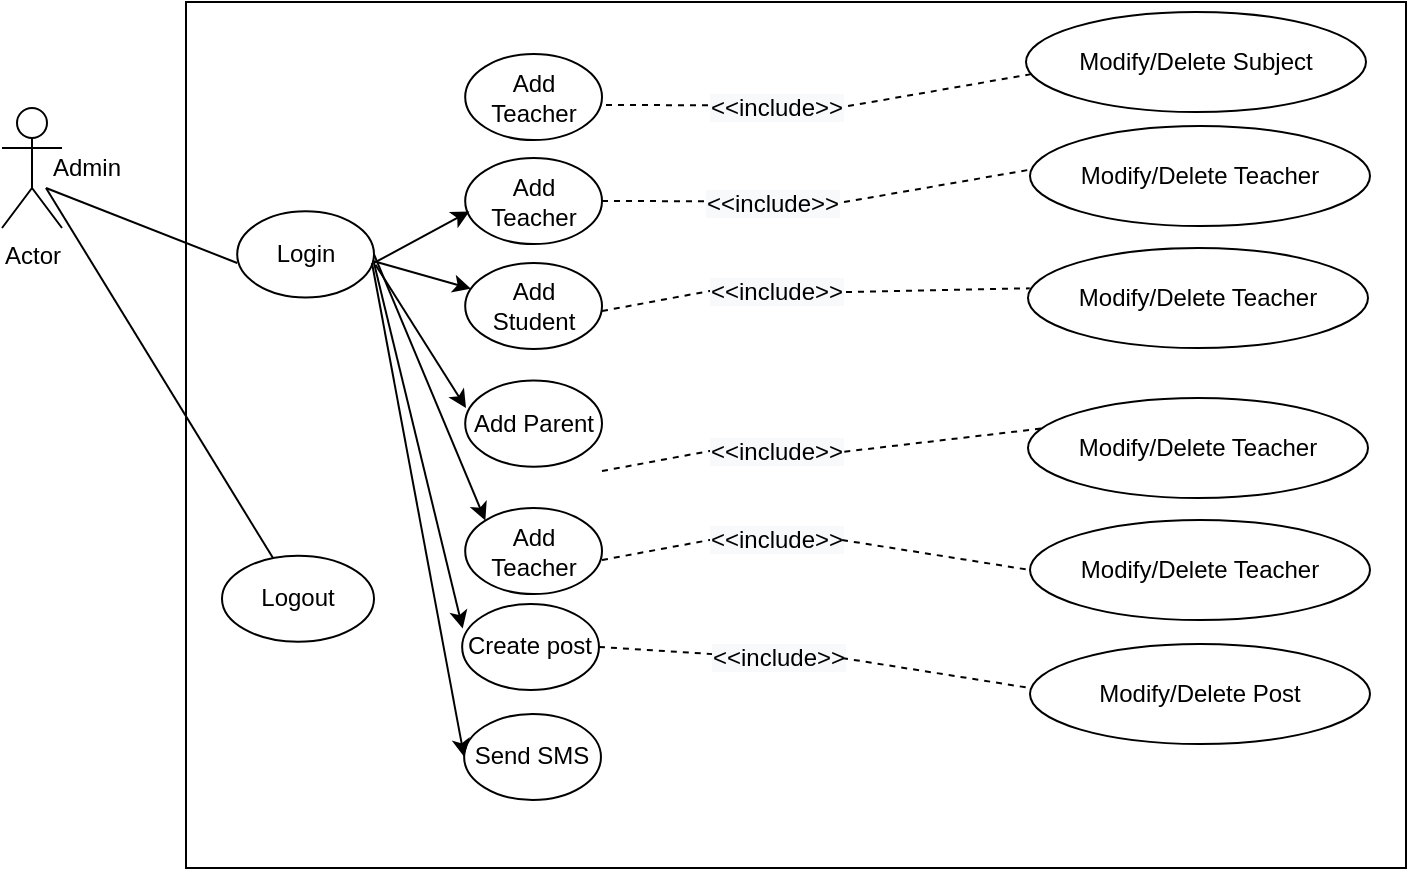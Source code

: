 <mxfile version="17.4.2" type="device"><diagram id="Z8378m6fibZduNSS7PqW" name="Page-1"><mxGraphModel dx="868" dy="563" grid="1" gridSize="10" guides="1" tooltips="1" connect="1" arrows="1" fold="1" page="1" pageScale="1" pageWidth="850" pageHeight="1100" math="0" shadow="0"><root><mxCell id="0"/><mxCell id="1" parent="0"/><mxCell id="Uxd1wWM506OGznyOTPHq-2" value="" style="rounded=0;whiteSpace=wrap;html=1;" parent="1" vertex="1"><mxGeometry x="150" y="437" width="610" height="433" as="geometry"/></mxCell><object label="Actor" Admin="Admin" id="Uxd1wWM506OGznyOTPHq-3"><mxCell style="shape=umlActor;verticalLabelPosition=bottom;verticalAlign=top;html=1;outlineConnect=0;" parent="1" vertex="1"><mxGeometry x="58" y="490" width="30" height="60" as="geometry"/></mxCell></object><mxCell id="2-RM1fxnWcJ4XnLTL0Xh-4" value="Admin" style="text;html=1;resizable=0;autosize=1;align=center;verticalAlign=middle;points=[];fillColor=none;strokeColor=none;rounded=0;" parent="1" vertex="1"><mxGeometry x="75" y="510" width="50" height="20" as="geometry"/></mxCell><mxCell id="2-RM1fxnWcJ4XnLTL0Xh-23" value="" style="group" parent="1" vertex="1" connectable="0"><mxGeometry x="571" y="470" width="171" height="338" as="geometry"/></mxCell><mxCell id="2-RM1fxnWcJ4XnLTL0Xh-19" value="Modify/Delete Teacher" style="ellipse;whiteSpace=wrap;html=1;" parent="2-RM1fxnWcJ4XnLTL0Xh-23" vertex="1"><mxGeometry x="1" y="29" width="170" height="50" as="geometry"/></mxCell><mxCell id="2-RM1fxnWcJ4XnLTL0Xh-20" value="Modify/Delete Teacher" style="ellipse;whiteSpace=wrap;html=1;" parent="2-RM1fxnWcJ4XnLTL0Xh-23" vertex="1"><mxGeometry y="90" width="170" height="50" as="geometry"/></mxCell><mxCell id="2-RM1fxnWcJ4XnLTL0Xh-21" value="Modify/Delete Teacher" style="ellipse;whiteSpace=wrap;html=1;" parent="2-RM1fxnWcJ4XnLTL0Xh-23" vertex="1"><mxGeometry y="165" width="170" height="50" as="geometry"/></mxCell><mxCell id="2-RM1fxnWcJ4XnLTL0Xh-22" value="Modify/Delete Teacher" style="ellipse;whiteSpace=wrap;html=1;" parent="2-RM1fxnWcJ4XnLTL0Xh-23" vertex="1"><mxGeometry x="1" y="226" width="170" height="50" as="geometry"/></mxCell><mxCell id="2-RM1fxnWcJ4XnLTL0Xh-31" value="" style="group" parent="1" vertex="1" connectable="0"><mxGeometry x="168" y="490" width="190" height="291" as="geometry"/></mxCell><mxCell id="Uxd1wWM506OGznyOTPHq-4" value="Login" style="ellipse;whiteSpace=wrap;html=1;" parent="2-RM1fxnWcJ4XnLTL0Xh-31" vertex="1"><mxGeometry x="7.6" y="51.657" width="68.4" height="43.047" as="geometry"/></mxCell><mxCell id="Uxd1wWM506OGznyOTPHq-5" value="Logout" style="ellipse;whiteSpace=wrap;html=1;" parent="2-RM1fxnWcJ4XnLTL0Xh-31" vertex="1"><mxGeometry y="223.846" width="76" height="43.047" as="geometry"/></mxCell><mxCell id="Uxd1wWM506OGznyOTPHq-10" value="Add Teacher" style="ellipse;whiteSpace=wrap;html=1;" parent="2-RM1fxnWcJ4XnLTL0Xh-31" vertex="1"><mxGeometry x="121.6" y="25" width="68.4" height="43.047" as="geometry"/></mxCell><mxCell id="2-RM1fxnWcJ4XnLTL0Xh-3" value="" style="endArrow=none;html=1;rounded=0;entryX=0.1;entryY=1;entryDx=0;entryDy=0;entryPerimeter=0;" parent="2-RM1fxnWcJ4XnLTL0Xh-31" target="2-RM1fxnWcJ4XnLTL0Xh-4" edge="1"><mxGeometry width="50" height="50" relative="1" as="geometry"><mxPoint x="7.6" y="77.485" as="sourcePoint"/><mxPoint x="45.6" y="34.438" as="targetPoint"/></mxGeometry></mxCell><mxCell id="2-RM1fxnWcJ4XnLTL0Xh-5" value="" style="endArrow=none;html=1;rounded=0;entryX=0.1;entryY=1;entryDx=0;entryDy=0;entryPerimeter=0;" parent="2-RM1fxnWcJ4XnLTL0Xh-31" source="Uxd1wWM506OGznyOTPHq-5" target="2-RM1fxnWcJ4XnLTL0Xh-4" edge="1"><mxGeometry width="50" height="50" relative="1" as="geometry"><mxPoint x="15.2" y="86.095" as="sourcePoint"/><mxPoint x="-91.2" y="60.266" as="targetPoint"/></mxGeometry></mxCell><mxCell id="2-RM1fxnWcJ4XnLTL0Xh-7" value="Add Student" style="ellipse;whiteSpace=wrap;html=1;" parent="2-RM1fxnWcJ4XnLTL0Xh-31" vertex="1"><mxGeometry x="121.6" y="77.485" width="68.4" height="43.047" as="geometry"/></mxCell><mxCell id="2-RM1fxnWcJ4XnLTL0Xh-8" value="Create post" style="ellipse;whiteSpace=wrap;html=1;" parent="2-RM1fxnWcJ4XnLTL0Xh-31" vertex="1"><mxGeometry x="120.08" y="247.953" width="68.4" height="43.047" as="geometry"/></mxCell><mxCell id="2-RM1fxnWcJ4XnLTL0Xh-9" value="Add Parent" style="ellipse;whiteSpace=wrap;html=1;" parent="2-RM1fxnWcJ4XnLTL0Xh-31" vertex="1"><mxGeometry x="121.6" y="136.275" width="68.4" height="43.047" as="geometry"/></mxCell><mxCell id="2-RM1fxnWcJ4XnLTL0Xh-10" value="" style="endArrow=classic;html=1;rounded=0;entryX=0.031;entryY=0.62;entryDx=0;entryDy=0;entryPerimeter=0;" parent="2-RM1fxnWcJ4XnLTL0Xh-31" target="Uxd1wWM506OGznyOTPHq-10" edge="1"><mxGeometry width="50" height="50" relative="1" as="geometry"><mxPoint x="76" y="77.485" as="sourcePoint"/><mxPoint x="106.4" y="17.219" as="targetPoint"/></mxGeometry></mxCell><mxCell id="2-RM1fxnWcJ4XnLTL0Xh-14" value="" style="endArrow=classic;html=1;rounded=0;entryX=0.004;entryY=0.287;entryDx=0;entryDy=0;entryPerimeter=0;" parent="2-RM1fxnWcJ4XnLTL0Xh-31" target="2-RM1fxnWcJ4XnLTL0Xh-8" edge="1"><mxGeometry width="50" height="50" relative="1" as="geometry"><mxPoint x="76" y="77.485" as="sourcePoint"/><mxPoint x="108.52" y="61.127" as="targetPoint"/></mxGeometry></mxCell><mxCell id="2-RM1fxnWcJ4XnLTL0Xh-15" value="" style="endArrow=classic;html=1;rounded=0;exitX=1.022;exitY=0.62;exitDx=0;exitDy=0;exitPerimeter=0;" parent="2-RM1fxnWcJ4XnLTL0Xh-31" edge="1"><mxGeometry width="50" height="50" relative="1" as="geometry"><mxPoint x="76.745" y="78.346" as="sourcePoint"/><mxPoint x="122" y="150" as="targetPoint"/><Array as="points"/></mxGeometry></mxCell><mxCell id="2-RM1fxnWcJ4XnLTL0Xh-16" value="" style="endArrow=classic;html=1;rounded=0;" parent="2-RM1fxnWcJ4XnLTL0Xh-31" target="2-RM1fxnWcJ4XnLTL0Xh-7" edge="1"><mxGeometry width="50" height="50" relative="1" as="geometry"><mxPoint x="76" y="76.624" as="sourcePoint"/><mxPoint x="131.32" y="43.047" as="targetPoint"/></mxGeometry></mxCell><mxCell id="2-RM1fxnWcJ4XnLTL0Xh-34" value="" style="endArrow=none;dashed=1;html=1;rounded=0;exitX=1;exitY=0.5;exitDx=0;exitDy=0;" parent="1" edge="1"><mxGeometry width="50" height="50" relative="1" as="geometry"><mxPoint x="358.0" y="591.524" as="sourcePoint"/><mxPoint x="420" y="580" as="targetPoint"/></mxGeometry></mxCell><mxCell id="2-RM1fxnWcJ4XnLTL0Xh-35" value="&lt;span style=&quot;font-size: 12px ; background-color: rgb(248 , 249 , 250)&quot;&gt;&amp;lt;&amp;lt;include&amp;gt;&amp;gt;&lt;/span&gt;" style="edgeLabel;html=1;align=center;verticalAlign=middle;resizable=0;points=[];" parent="2-RM1fxnWcJ4XnLTL0Xh-34" vertex="1" connectable="0"><mxGeometry x="0.915" y="2" relative="1" as="geometry"><mxPoint x="28" y="3" as="offset"/></mxGeometry></mxCell><mxCell id="2-RM1fxnWcJ4XnLTL0Xh-36" value="" style="endArrow=none;dashed=1;html=1;rounded=0;exitX=1;exitY=0.5;exitDx=0;exitDy=0;" parent="1" edge="1"><mxGeometry width="50" height="50" relative="1" as="geometry"><mxPoint x="358.0" y="671.524" as="sourcePoint"/><mxPoint x="420" y="660" as="targetPoint"/></mxGeometry></mxCell><mxCell id="2-RM1fxnWcJ4XnLTL0Xh-37" value="&lt;span style=&quot;font-size: 12px ; background-color: rgb(248 , 249 , 250)&quot;&gt;&amp;lt;&amp;lt;include&amp;gt;&amp;gt;&lt;/span&gt;" style="edgeLabel;html=1;align=center;verticalAlign=middle;resizable=0;points=[];" parent="2-RM1fxnWcJ4XnLTL0Xh-36" vertex="1" connectable="0"><mxGeometry x="0.915" y="2" relative="1" as="geometry"><mxPoint x="28" y="3" as="offset"/></mxGeometry></mxCell><mxCell id="2-RM1fxnWcJ4XnLTL0Xh-38" value="" style="endArrow=none;dashed=1;html=1;rounded=0;exitX=1;exitY=0.5;exitDx=0;exitDy=0;" parent="1" edge="1"><mxGeometry width="50" height="50" relative="1" as="geometry"><mxPoint x="358.0" y="716.004" as="sourcePoint"/><mxPoint x="420" y="704.48" as="targetPoint"/></mxGeometry></mxCell><mxCell id="2-RM1fxnWcJ4XnLTL0Xh-39" value="&lt;span style=&quot;font-size: 12px ; background-color: rgb(248 , 249 , 250)&quot;&gt;&amp;lt;&amp;lt;include&amp;gt;&amp;gt;&lt;/span&gt;" style="edgeLabel;html=1;align=center;verticalAlign=middle;resizable=0;points=[];" parent="2-RM1fxnWcJ4XnLTL0Xh-38" vertex="1" connectable="0"><mxGeometry x="0.915" y="2" relative="1" as="geometry"><mxPoint x="28" y="3" as="offset"/></mxGeometry></mxCell><mxCell id="2-RM1fxnWcJ4XnLTL0Xh-41" value="" style="endArrow=none;dashed=1;html=1;rounded=0;exitX=0.541;exitY=0.238;exitDx=0;exitDy=0;entryX=0;entryY=0.5;entryDx=0;entryDy=0;exitPerimeter=0;" parent="1" edge="1"><mxGeometry width="50" height="50" relative="1" as="geometry"><mxPoint x="479.01" y="537.054" as="sourcePoint"/><mxPoint x="571" y="521" as="targetPoint"/></mxGeometry></mxCell><mxCell id="2-RM1fxnWcJ4XnLTL0Xh-43" value="" style="endArrow=none;dashed=1;html=1;rounded=0;entryX=0.005;entryY=0.403;entryDx=0;entryDy=0;entryPerimeter=0;" parent="1" target="2-RM1fxnWcJ4XnLTL0Xh-20" edge="1"><mxGeometry width="50" height="50" relative="1" as="geometry"><mxPoint x="480" y="582" as="sourcePoint"/><mxPoint x="552" y="570" as="targetPoint"/></mxGeometry></mxCell><mxCell id="2-RM1fxnWcJ4XnLTL0Xh-45" value="" style="endArrow=none;dashed=1;html=1;rounded=0;entryX=0.053;entryY=0.3;entryDx=0;entryDy=0;entryPerimeter=0;" parent="1" target="2-RM1fxnWcJ4XnLTL0Xh-21" edge="1"><mxGeometry width="50" height="50" relative="1" as="geometry"><mxPoint x="479.15" y="661.85" as="sourcePoint"/><mxPoint x="570" y="670" as="targetPoint"/></mxGeometry></mxCell><mxCell id="2-RM1fxnWcJ4XnLTL0Xh-46" value="" style="endArrow=none;dashed=1;html=1;rounded=0;entryX=0;entryY=0.5;entryDx=0;entryDy=0;" parent="1" target="2-RM1fxnWcJ4XnLTL0Xh-22" edge="1"><mxGeometry width="50" height="50" relative="1" as="geometry"><mxPoint x="478" y="706" as="sourcePoint"/><mxPoint x="571.242" y="701.259" as="targetPoint"/></mxGeometry></mxCell><mxCell id="GcdsSEeyPWYfqQJqCHQn-2" value="&lt;span&gt;Add Teacher&lt;/span&gt;" style="ellipse;whiteSpace=wrap;html=1;" vertex="1" parent="1"><mxGeometry x="289.6" y="689.995" width="68.4" height="43.047" as="geometry"/></mxCell><mxCell id="GcdsSEeyPWYfqQJqCHQn-3" value="" style="endArrow=classic;html=1;rounded=0;entryX=0;entryY=0;entryDx=0;entryDy=0;exitX=1;exitY=0.5;exitDx=0;exitDy=0;" edge="1" parent="1" source="Uxd1wWM506OGznyOTPHq-4" target="GcdsSEeyPWYfqQJqCHQn-2"><mxGeometry width="50" height="50" relative="1" as="geometry"><mxPoint x="250" y="560" as="sourcePoint"/><mxPoint x="298.354" y="760.307" as="targetPoint"/></mxGeometry></mxCell><mxCell id="GcdsSEeyPWYfqQJqCHQn-5" value="Modify/Delete Post" style="ellipse;whiteSpace=wrap;html=1;" vertex="1" parent="1"><mxGeometry x="572" y="758" width="170" height="50" as="geometry"/></mxCell><mxCell id="GcdsSEeyPWYfqQJqCHQn-6" value="" style="endArrow=none;dashed=1;html=1;rounded=0;exitX=1;exitY=0.5;exitDx=0;exitDy=0;" edge="1" parent="1" source="2-RM1fxnWcJ4XnLTL0Xh-8"><mxGeometry width="50" height="50" relative="1" as="geometry"><mxPoint x="358" y="775.004" as="sourcePoint"/><mxPoint x="420" y="763.48" as="targetPoint"/></mxGeometry></mxCell><mxCell id="GcdsSEeyPWYfqQJqCHQn-7" value="&lt;span style=&quot;font-size: 12px ; background-color: rgb(248 , 249 , 250)&quot;&gt;&amp;lt;&amp;lt;include&amp;gt;&amp;gt;&lt;/span&gt;" style="edgeLabel;html=1;align=center;verticalAlign=middle;resizable=0;points=[];" vertex="1" connectable="0" parent="GcdsSEeyPWYfqQJqCHQn-6"><mxGeometry x="0.915" y="2" relative="1" as="geometry"><mxPoint x="28" y="3" as="offset"/></mxGeometry></mxCell><mxCell id="GcdsSEeyPWYfqQJqCHQn-8" value="" style="endArrow=none;dashed=1;html=1;rounded=0;entryX=0;entryY=0.5;entryDx=0;entryDy=0;" edge="1" parent="1"><mxGeometry width="50" height="50" relative="1" as="geometry"><mxPoint x="478" y="765" as="sourcePoint"/><mxPoint x="572" y="780" as="targetPoint"/></mxGeometry></mxCell><mxCell id="GcdsSEeyPWYfqQJqCHQn-12" value="Send SMS" style="ellipse;whiteSpace=wrap;html=1;" vertex="1" parent="1"><mxGeometry x="289.08" y="792.953" width="68.4" height="43.047" as="geometry"/></mxCell><mxCell id="GcdsSEeyPWYfqQJqCHQn-14" value="" style="endArrow=classic;html=1;rounded=0;entryX=0;entryY=0.5;entryDx=0;entryDy=0;" edge="1" parent="1" target="GcdsSEeyPWYfqQJqCHQn-12"><mxGeometry width="50" height="50" relative="1" as="geometry"><mxPoint x="243" y="567.485" as="sourcePoint"/><mxPoint x="287.354" y="750.307" as="targetPoint"/></mxGeometry></mxCell><mxCell id="2-RM1fxnWcJ4XnLTL0Xh-24" value="" style="endArrow=none;dashed=1;html=1;rounded=0;exitX=1;exitY=0.5;exitDx=0;exitDy=0;entryX=0.426;entryY=0.23;entryDx=0;entryDy=0;entryPerimeter=0;" parent="1" source="Uxd1wWM506OGznyOTPHq-10" edge="1" target="Uxd1wWM506OGznyOTPHq-2"><mxGeometry width="50" height="50" relative="1" as="geometry"><mxPoint x="373.2" y="533.047" as="sourcePoint"/><mxPoint x="420" y="500" as="targetPoint"/></mxGeometry></mxCell><mxCell id="2-RM1fxnWcJ4XnLTL0Xh-32" value="&lt;span style=&quot;font-size: 12px ; background-color: rgb(248 , 249 , 250)&quot;&gt;&amp;lt;&amp;lt;include&amp;gt;&amp;gt;&lt;/span&gt;" style="edgeLabel;html=1;align=center;verticalAlign=middle;resizable=0;points=[];" parent="2-RM1fxnWcJ4XnLTL0Xh-24" vertex="1" connectable="0"><mxGeometry x="0.915" y="2" relative="1" as="geometry"><mxPoint x="35" y="3" as="offset"/></mxGeometry></mxCell><mxCell id="GcdsSEeyPWYfqQJqCHQn-18" value="Add Teacher" style="ellipse;whiteSpace=wrap;html=1;" vertex="1" parent="1"><mxGeometry x="289.6" y="463" width="68.4" height="43.047" as="geometry"/></mxCell><mxCell id="GcdsSEeyPWYfqQJqCHQn-19" value="Modify/Delete Subject" style="ellipse;whiteSpace=wrap;html=1;" vertex="1" parent="1"><mxGeometry x="570" y="442" width="170" height="50" as="geometry"/></mxCell><mxCell id="GcdsSEeyPWYfqQJqCHQn-20" value="" style="endArrow=none;dashed=1;html=1;rounded=0;exitX=0.541;exitY=0.238;exitDx=0;exitDy=0;entryX=0;entryY=0.5;entryDx=0;entryDy=0;exitPerimeter=0;" edge="1" parent="1"><mxGeometry width="50" height="50" relative="1" as="geometry"><mxPoint x="481.01" y="489.054" as="sourcePoint"/><mxPoint x="573" y="473" as="targetPoint"/></mxGeometry></mxCell><mxCell id="GcdsSEeyPWYfqQJqCHQn-21" value="" style="endArrow=none;dashed=1;html=1;rounded=0;exitX=1;exitY=0.5;exitDx=0;exitDy=0;entryX=0.426;entryY=0.23;entryDx=0;entryDy=0;entryPerimeter=0;" edge="1" parent="1"><mxGeometry width="50" height="50" relative="1" as="geometry"><mxPoint x="360.0" y="488.524" as="sourcePoint"/><mxPoint x="411.86" y="488.59" as="targetPoint"/></mxGeometry></mxCell><mxCell id="GcdsSEeyPWYfqQJqCHQn-22" value="&lt;span style=&quot;font-size: 12px ; background-color: rgb(248 , 249 , 250)&quot;&gt;&amp;lt;&amp;lt;include&amp;gt;&amp;gt;&lt;/span&gt;" style="edgeLabel;html=1;align=center;verticalAlign=middle;resizable=0;points=[];" vertex="1" connectable="0" parent="GcdsSEeyPWYfqQJqCHQn-21"><mxGeometry x="0.915" y="2" relative="1" as="geometry"><mxPoint x="35" y="3" as="offset"/></mxGeometry></mxCell></root></mxGraphModel></diagram></mxfile>